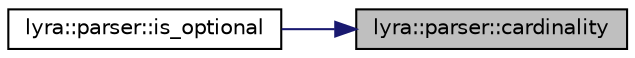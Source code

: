 digraph "lyra::parser::cardinality"
{
 // INTERACTIVE_SVG=YES
 // LATEX_PDF_SIZE
  edge [fontname="Helvetica",fontsize="10",labelfontname="Helvetica",labelfontsize="10"];
  node [fontname="Helvetica",fontsize="10",shape=record];
  rankdir="RL";
  Node1 [label="lyra::parser::cardinality",height=0.2,width=0.4,color="black", fillcolor="grey75", style="filled", fontcolor="black",tooltip=" "];
  Node1 -> Node2 [dir="back",color="midnightblue",fontsize="10",style="solid",fontname="Helvetica"];
  Node2 [label="lyra::parser::is_optional",height=0.2,width=0.4,color="black", fillcolor="white", style="filled",URL="$classlyra_1_1parser.html#a7004940d8120e3d8ea3e211ef7d1e2e0",tooltip=" "];
}
